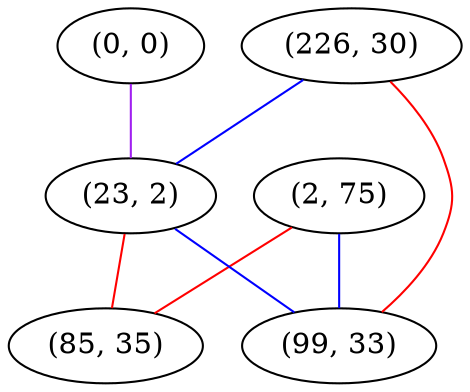 graph "" {
"(0, 0)";
"(226, 30)";
"(2, 75)";
"(23, 2)";
"(85, 35)";
"(99, 33)";
"(0, 0)" -- "(23, 2)"  [color=purple, key=0, weight=4];
"(226, 30)" -- "(99, 33)"  [color=red, key=0, weight=1];
"(226, 30)" -- "(23, 2)"  [color=blue, key=0, weight=3];
"(2, 75)" -- "(99, 33)"  [color=blue, key=0, weight=3];
"(2, 75)" -- "(85, 35)"  [color=red, key=0, weight=1];
"(23, 2)" -- "(99, 33)"  [color=blue, key=0, weight=3];
"(23, 2)" -- "(85, 35)"  [color=red, key=0, weight=1];
}
